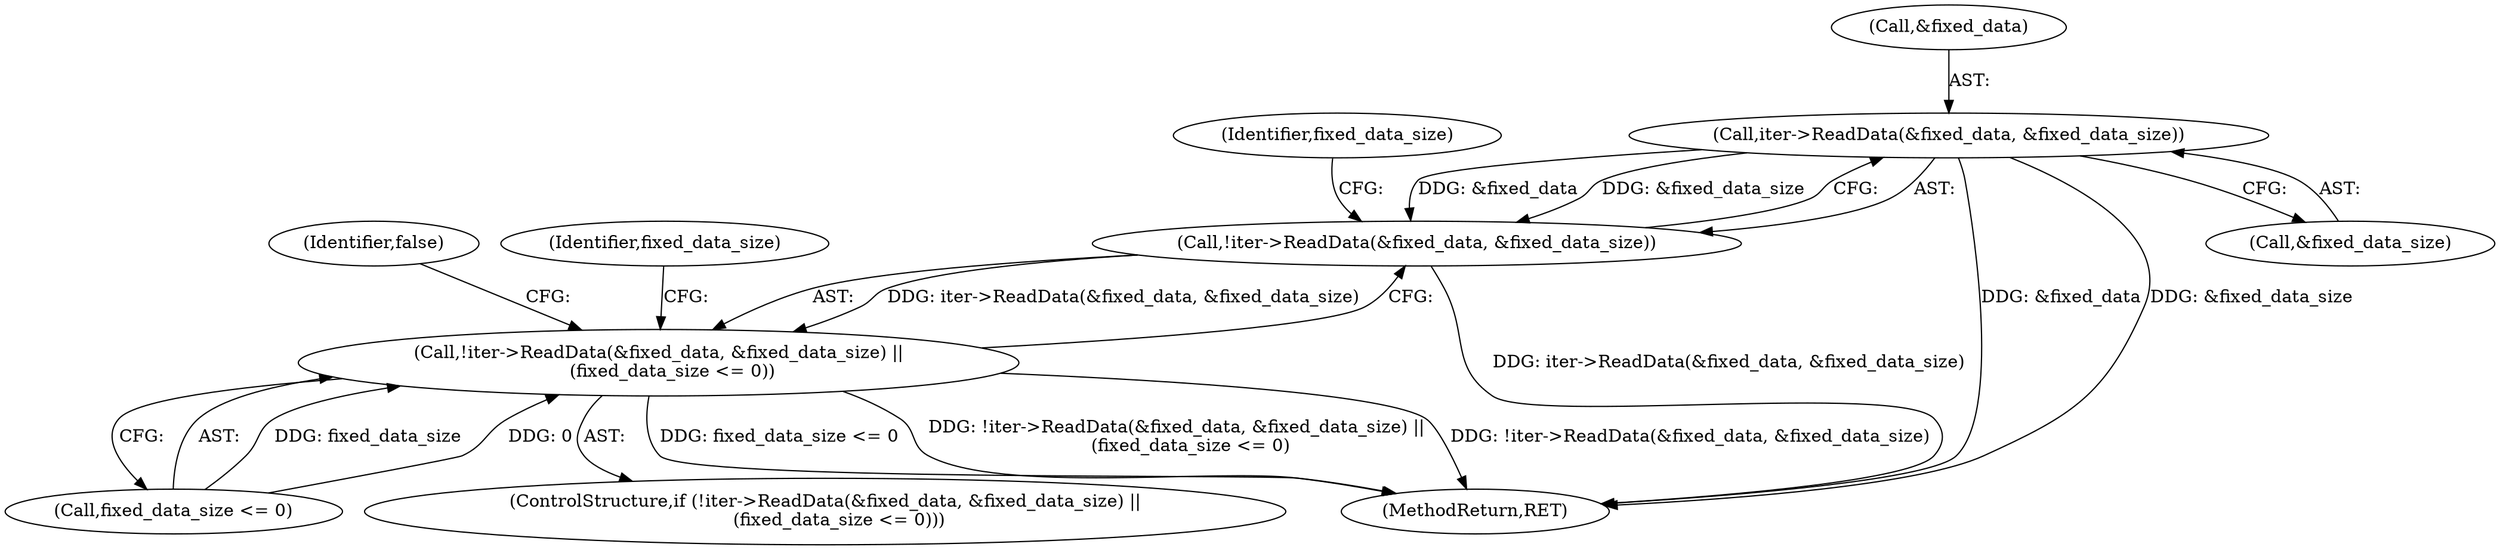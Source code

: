 digraph "1_Chrome_9fe6e9f89a1c78b8b38e806d35651a15858b053b_2@pointer" {
"1000114" [label="(Call,iter->ReadData(&fixed_data, &fixed_data_size))"];
"1000113" [label="(Call,!iter->ReadData(&fixed_data, &fixed_data_size))"];
"1000112" [label="(Call,!iter->ReadData(&fixed_data, &fixed_data_size) ||\n     (fixed_data_size <= 0))"];
"1000162" [label="(MethodReturn,RET)"];
"1000124" [label="(Identifier,false)"];
"1000119" [label="(Call,fixed_data_size <= 0)"];
"1000114" [label="(Call,iter->ReadData(&fixed_data, &fixed_data_size))"];
"1000113" [label="(Call,!iter->ReadData(&fixed_data, &fixed_data_size))"];
"1000115" [label="(Call,&fixed_data)"];
"1000127" [label="(Identifier,fixed_data_size)"];
"1000120" [label="(Identifier,fixed_data_size)"];
"1000117" [label="(Call,&fixed_data_size)"];
"1000112" [label="(Call,!iter->ReadData(&fixed_data, &fixed_data_size) ||\n     (fixed_data_size <= 0))"];
"1000111" [label="(ControlStructure,if (!iter->ReadData(&fixed_data, &fixed_data_size) ||\n     (fixed_data_size <= 0)))"];
"1000114" -> "1000113"  [label="AST: "];
"1000114" -> "1000117"  [label="CFG: "];
"1000115" -> "1000114"  [label="AST: "];
"1000117" -> "1000114"  [label="AST: "];
"1000113" -> "1000114"  [label="CFG: "];
"1000114" -> "1000162"  [label="DDG: &fixed_data"];
"1000114" -> "1000162"  [label="DDG: &fixed_data_size"];
"1000114" -> "1000113"  [label="DDG: &fixed_data"];
"1000114" -> "1000113"  [label="DDG: &fixed_data_size"];
"1000113" -> "1000112"  [label="AST: "];
"1000120" -> "1000113"  [label="CFG: "];
"1000112" -> "1000113"  [label="CFG: "];
"1000113" -> "1000162"  [label="DDG: iter->ReadData(&fixed_data, &fixed_data_size)"];
"1000113" -> "1000112"  [label="DDG: iter->ReadData(&fixed_data, &fixed_data_size)"];
"1000112" -> "1000111"  [label="AST: "];
"1000112" -> "1000119"  [label="CFG: "];
"1000119" -> "1000112"  [label="AST: "];
"1000124" -> "1000112"  [label="CFG: "];
"1000127" -> "1000112"  [label="CFG: "];
"1000112" -> "1000162"  [label="DDG: fixed_data_size <= 0"];
"1000112" -> "1000162"  [label="DDG: !iter->ReadData(&fixed_data, &fixed_data_size) ||\n     (fixed_data_size <= 0)"];
"1000112" -> "1000162"  [label="DDG: !iter->ReadData(&fixed_data, &fixed_data_size)"];
"1000119" -> "1000112"  [label="DDG: fixed_data_size"];
"1000119" -> "1000112"  [label="DDG: 0"];
}
